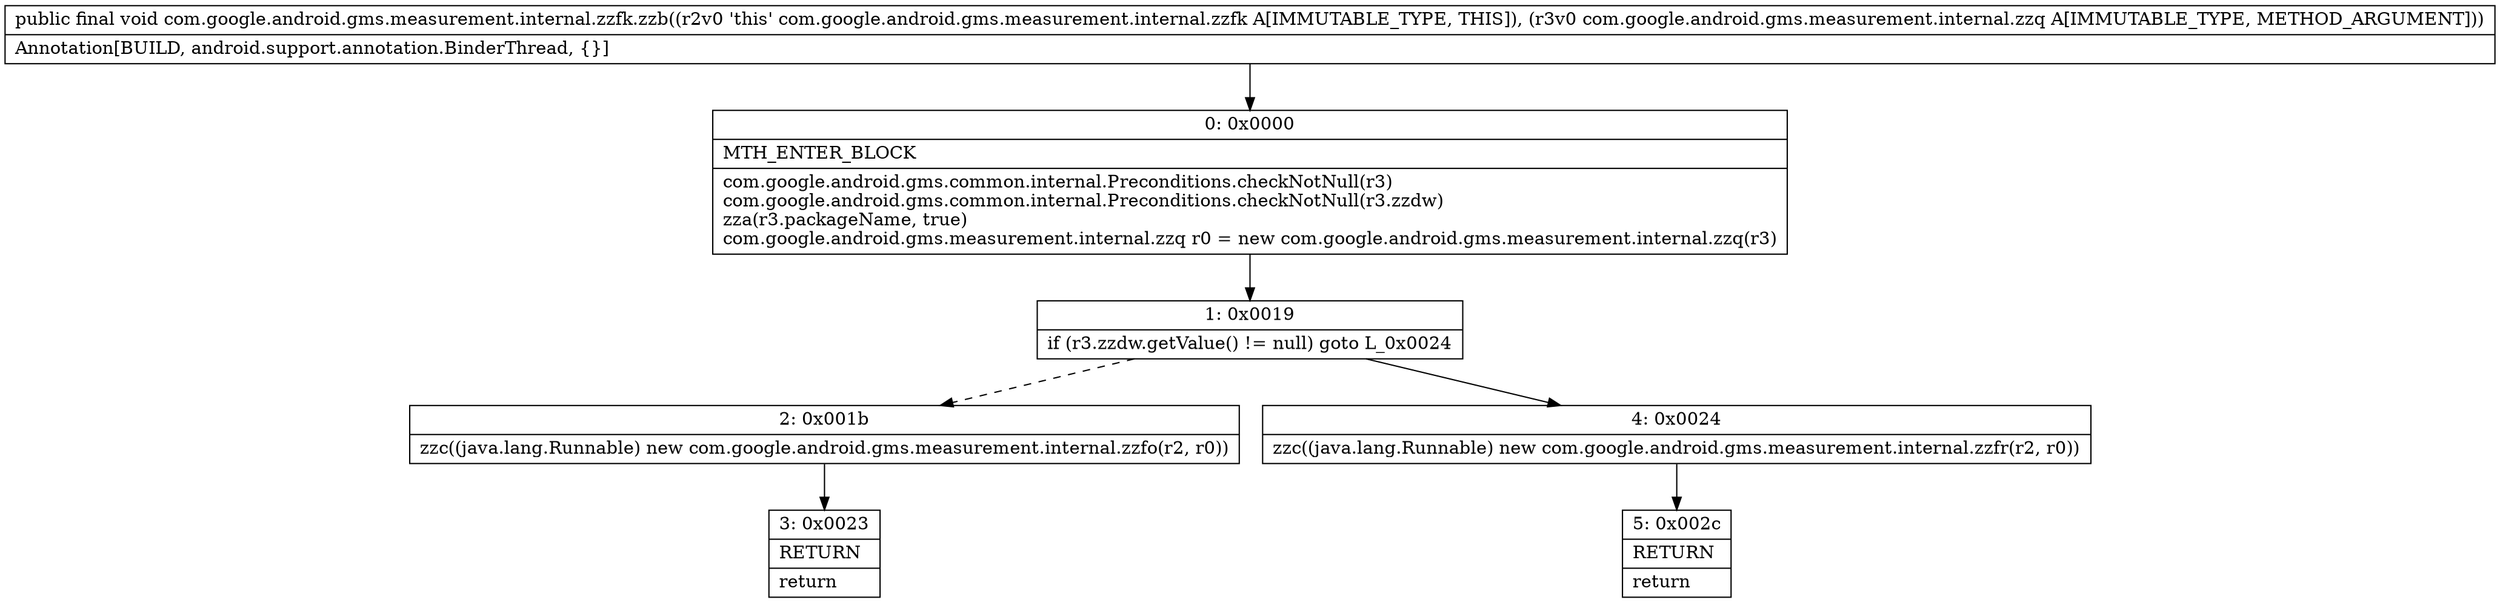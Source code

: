 digraph "CFG forcom.google.android.gms.measurement.internal.zzfk.zzb(Lcom\/google\/android\/gms\/measurement\/internal\/zzq;)V" {
Node_0 [shape=record,label="{0\:\ 0x0000|MTH_ENTER_BLOCK\l|com.google.android.gms.common.internal.Preconditions.checkNotNull(r3)\lcom.google.android.gms.common.internal.Preconditions.checkNotNull(r3.zzdw)\lzza(r3.packageName, true)\lcom.google.android.gms.measurement.internal.zzq r0 = new com.google.android.gms.measurement.internal.zzq(r3)\l}"];
Node_1 [shape=record,label="{1\:\ 0x0019|if (r3.zzdw.getValue() != null) goto L_0x0024\l}"];
Node_2 [shape=record,label="{2\:\ 0x001b|zzc((java.lang.Runnable) new com.google.android.gms.measurement.internal.zzfo(r2, r0))\l}"];
Node_3 [shape=record,label="{3\:\ 0x0023|RETURN\l|return\l}"];
Node_4 [shape=record,label="{4\:\ 0x0024|zzc((java.lang.Runnable) new com.google.android.gms.measurement.internal.zzfr(r2, r0))\l}"];
Node_5 [shape=record,label="{5\:\ 0x002c|RETURN\l|return\l}"];
MethodNode[shape=record,label="{public final void com.google.android.gms.measurement.internal.zzfk.zzb((r2v0 'this' com.google.android.gms.measurement.internal.zzfk A[IMMUTABLE_TYPE, THIS]), (r3v0 com.google.android.gms.measurement.internal.zzq A[IMMUTABLE_TYPE, METHOD_ARGUMENT]))  | Annotation[BUILD, android.support.annotation.BinderThread, \{\}]\l}"];
MethodNode -> Node_0;
Node_0 -> Node_1;
Node_1 -> Node_2[style=dashed];
Node_1 -> Node_4;
Node_2 -> Node_3;
Node_4 -> Node_5;
}

